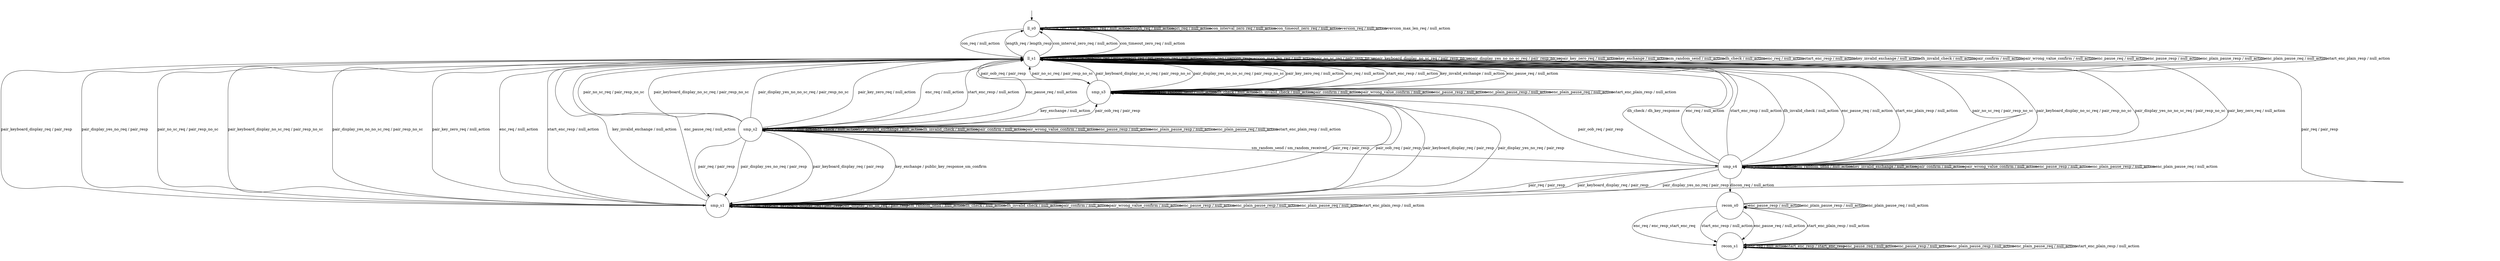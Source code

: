 digraph g {
__start0 [label="" shape="none"];

	ll_s0 [shape="circle" label="ll_s0"];
	ll_s1 [shape="circle" label="ll_s1"];
	smp_s1 [shape="circle" label="smp_s1"];
	smp_s2 [shape="circle" label="smp_s2"];
	smp_s3 [shape="circle" label="smp_s3"];
	smp_s4 [shape="circle" label="smp_s4"];
	recon_s0 [shape="circle" label="recon_s0"];
	recon_s1 [shape="circle" label="recon_s1"];

	ll_s0 -> ll_s0 [label="feature_req / null_action"];
	ll_s0 -> ll_s0 [label="mtu_req / null_action"];
	ll_s0 -> ll_s0 [label="length_req / null_action"];
	ll_s0 -> ll_s0 [label="pri_req / null_action"];
	ll_s0 -> ll_s1 [label="con_req / null_action"];
	ll_s0 -> ll_s0 [label="con_interval_zero_req / null_action"];
	ll_s0 -> ll_s0 [label="con_timeout_zero_req / null_action"];
	ll_s0 -> ll_s0 [label="version_req / null_action"];
	ll_s0 -> ll_s0 [label="version_max_len_req / null_action"];

	ll_s1 -> ll_s1 [label="feature_req / feature_resp"];
	ll_s1 -> ll_s1 [label="mtu_req / mtu_resp"];
	ll_s1 -> ll_s0 [label="length_req / length_resp"];
	ll_s1 -> ll_s1 [label="pri_req / pri_resp"];
	ll_s1 -> ll_s1 [label="con_req / null_action"];
	ll_s1 -> ll_s0 [label="con_interval_zero_req / null_action"];
	ll_s1 -> ll_s0 [label="con_timeout_zero_req / null_action"];
	ll_s1 -> ll_s1 [label="version_req / version_resp"];
	ll_s1 -> ll_s1 [label="version_max_len_req / null_action"];
	ll_s1 -> smp_s1 [label="pair_req / pair_resp"];
	ll_s1 -> smp_s1 [label="pair_keyboard_display_req / pair_resp"];
	ll_s1 -> smp_s1 [label="pair_display_yes_no_req / pair_resp"];
	ll_s1 -> smp_s3 [label="pair_oob_req / pair_resp"];
	ll_s1 -> ll_s1 [label="pair_no_sc_req / pair_resp_no_sc"];
	ll_s1 -> ll_s1 [label="pair_keyboard_display_no_sc_req / pair_resp_no_sc"];
	ll_s1 -> ll_s1 [label="pair_display_yes_no_no_sc_req / pair_resp_no_sc"];
	ll_s1 -> ll_s1 [label="pair_key_zero_req / null_action"];
	ll_s1 -> ll_s1 [label="key_exchange / null_action"];
	ll_s1 -> ll_s1 [label="sm_random_send / null_action"];
	ll_s1 -> ll_s1 [label="dh_check / null_action"];
	ll_s1 -> ll_s1 [label="enc_req / null_action"];
	ll_s1 -> ll_s1 [label="start_enc_resp / null_action"];
	ll_s1 -> ll_s1 [label="key_invalid_exchange / null_action"];
	ll_s1 -> ll_s1 [label="dh_invalid_check / null_action"];
	ll_s1 -> ll_s1 [label="pair_confirm / null_action"];
	ll_s1 -> ll_s1 [label="pair_wrong_value_confirm / null_action"];
	ll_s1 -> ll_s1 [label="enc_pause_req / null_action"];
	ll_s1 -> ll_s1 [label="enc_pause_resp / null_action"];
	ll_s1 -> ll_s1 [label="enc_plain_pause_resp / null_action"];
	ll_s1 -> ll_s1 [label="enc_plain_pause_req / null_action"];
	ll_s1 -> ll_s1 [label="start_enc_plain_resp / null_action"];

	smp_s1 -> smp_s1 [label="pair_req / pair_resp"];
	smp_s1 -> smp_s1 [label="pair_keyboard_display_req / pair_resp"];
	smp_s1 -> smp_s1 [label="pair_display_yes_no_req / pair_resp"];
	smp_s1 -> smp_s3 [label="pair_oob_req / pair_resp"];
	smp_s1 -> ll_s1 [label="pair_no_sc_req / pair_resp_no_sc"];
	smp_s1 -> ll_s1 [label="pair_keyboard_display_no_sc_req / pair_resp_no_sc"];
	smp_s1 -> ll_s1 [label="pair_display_yes_no_no_sc_req / pair_resp_no_sc"];
	smp_s1 -> ll_s1 [label="pair_key_zero_req / null_action"];
	smp_s1 -> smp_s2 [label="key_exchange / public_key_response_sm_confirm"];
	smp_s1 -> smp_s1 [label="sm_random_send / null_action"];
	smp_s1 -> smp_s1 [label="dh_check / null_action"];
	smp_s1 -> ll_s1 [label="enc_req / null_action"];
	smp_s1 -> ll_s1 [label="start_enc_resp / null_action"];
	smp_s1 -> ll_s1 [label="key_invalid_exchange / null_action"];
	smp_s1 -> smp_s1 [label="dh_invalid_check / null_action"];
	smp_s1 -> smp_s1 [label="pair_confirm / null_action"];
	smp_s1 -> smp_s1 [label="pair_wrong_value_confirm / null_action"];
	smp_s1 -> ll_s1 [label="enc_pause_req / null_action"];
	smp_s1 -> smp_s1 [label="enc_pause_resp / null_action"];
	smp_s1 -> smp_s1 [label="enc_plain_pause_resp / null_action"];
	smp_s1 -> smp_s1 [label="enc_plain_pause_req / null_action"];
	smp_s1 -> smp_s1 [label="start_enc_plain_resp / null_action"];

	smp_s2 -> smp_s1 [label="pair_req / pair_resp"];
	smp_s2 -> smp_s1 [label="pair_keyboard_display_req / pair_resp"];
	smp_s2 -> smp_s1 [label="pair_display_yes_no_req / pair_resp"];
	smp_s2 -> smp_s3 [label="pair_oob_req / pair_resp"];
	smp_s2 -> ll_s1 [label="pair_no_sc_req / pair_resp_no_sc"];
	smp_s2 -> ll_s1 [label="pair_keyboard_display_no_sc_req / pair_resp_no_sc"];
	smp_s2 -> ll_s1 [label="pair_display_yes_no_no_sc_req / pair_resp_no_sc"];
	smp_s2 -> ll_s1 [label="pair_key_zero_req / null_action"];
	smp_s2 -> smp_s2 [label="key_exchange / null_action"];
	smp_s2 -> smp_s4 [label="sm_random_send / sm_random_received"];
	smp_s2 -> smp_s2 [label="dh_check / null_action"];
	smp_s2 -> ll_s1 [label="enc_req / null_action"];
	smp_s2 -> ll_s1 [label="start_enc_resp / null_action"];
	smp_s2 -> smp_s2 [label="key_invalid_exchange / null_action"];
	smp_s2 -> smp_s2 [label="dh_invalid_check / null_action"];
	smp_s2 -> smp_s2 [label="pair_confirm / null_action"];
	smp_s2 -> smp_s2 [label="pair_wrong_value_confirm / null_action"];
	smp_s2 -> ll_s1 [label="enc_pause_req / null_action"];
	smp_s2 -> smp_s2 [label="enc_pause_resp / null_action"];
	smp_s2 -> smp_s2 [label="enc_plain_pause_resp / null_action"];
	smp_s2 -> smp_s2 [label="enc_plain_pause_req / null_action"];
	smp_s2 -> smp_s2 [label="start_enc_plain_resp / null_action"];

	smp_s3 -> smp_s1 [label="pair_req / pair_resp"];
	smp_s3 -> smp_s1 [label="pair_keyboard_display_req / pair_resp"];
	smp_s3 -> smp_s1 [label="pair_display_yes_no_req / pair_resp"];
	smp_s3 -> smp_s3 [label="pair_oob_req / pair_resp"];
	smp_s3 -> ll_s1 [label="pair_no_sc_req / pair_resp_no_sc"];
	smp_s3 -> ll_s1 [label="pair_keyboard_display_no_sc_req / pair_resp_no_sc"];
	smp_s3 -> ll_s1 [label="pair_display_yes_no_no_sc_req / pair_resp_no_sc"];
	smp_s3 -> ll_s1 [label="pair_key_zero_req / null_action"];
	smp_s3 -> smp_s2 [label="key_exchange / null_action"];
	smp_s3 -> smp_s3 [label="sm_random_send / null_action"];
	smp_s3 -> smp_s3 [label="dh_check / null_action"];
	smp_s3 -> ll_s1 [label="enc_req / null_action"];
	smp_s3 -> ll_s1 [label="start_enc_resp / null_action"];
	smp_s3 -> ll_s1 [label="key_invalid_exchange / null_action"];
	smp_s3 -> smp_s3 [label="dh_invalid_check / null_action"];
	smp_s3 -> smp_s3 [label="pair_confirm / null_action"];
	smp_s3 -> smp_s3 [label="pair_wrong_value_confirm / null_action"];
	smp_s3 -> ll_s1 [label="enc_pause_req / null_action"];
	smp_s3 -> smp_s3 [label="enc_pause_resp / null_action"];
	smp_s3 -> smp_s3 [label="enc_plain_pause_resp / null_action"];
	smp_s3 -> smp_s3 [label="enc_plain_pause_req / null_action"];
	smp_s3 -> smp_s3 [label="start_enc_plain_resp / null_action"];

	smp_s4 -> smp_s1 [label="pair_req / pair_resp"];
	smp_s4 -> smp_s1 [label="pair_keyboard_display_req / pair_resp"];
	smp_s4 -> smp_s1 [label="pair_display_yes_no_req / pair_resp"];
	smp_s4 -> smp_s3 [label="pair_oob_req / pair_resp"];
	smp_s4 -> ll_s1 [label="pair_no_sc_req / pair_resp_no_sc"];
	smp_s4 -> ll_s1 [label="pair_keyboard_display_no_sc_req / pair_resp_no_sc"];
	smp_s4 -> ll_s1 [label="pair_display_yes_no_no_sc_req / pair_resp_no_sc"];
	smp_s4 -> ll_s1 [label="pair_key_zero_req / null_action"];
	smp_s4 -> smp_s4 [label="key_exchange / null_action"];
	smp_s4 -> smp_s4 [label="sm_random_send / null_action"];
	smp_s4 -> ll_s1 [label="dh_check / dh_key_response"];
	smp_s4 -> ll_s1 [label="enc_req / null_action"];
	smp_s4 -> ll_s1 [label="start_enc_resp / null_action"];
	smp_s4 -> smp_s4 [label="key_invalid_exchange / null_action"];
	smp_s4 -> ll_s1 [label="dh_invalid_check / null_action"];
	smp_s4 -> smp_s4 [label="pair_confirm / null_action"];
	smp_s4 -> smp_s4 [label="pair_wrong_value_confirm / null_action"];
	smp_s4 -> ll_s1 [label="enc_pause_req / null_action"];
	smp_s4 -> smp_s4 [label="enc_pause_resp / null_action"];
	smp_s4 -> smp_s4 [label="enc_plain_pause_resp / null_action"];
	smp_s4 -> smp_s4 [label="enc_plain_pause_req / null_action"];
	smp_s4 -> ll_s1 [label="start_enc_plain_resp / null_action"];
	smp_s4 -> recon_s0 [label="discon_req / null_action"];

	recon_s0 -> recon_s1 [label="enc_req / enc_resp_start_enc_req"];
	recon_s0 -> recon_s1 [label="start_enc_resp / null_action"];
	recon_s0 -> recon_s1 [label="enc_pause_req / null_action"];
	recon_s0 -> recon_s0 [label="enc_pause_resp / null_action"];
	recon_s0 -> recon_s0 [label="enc_plain_pause_resp / null_action"];
	recon_s0 -> recon_s0 [label="enc_plain_pause_req / null_action"];
	recon_s0 -> recon_s1 [label="start_enc_plain_resp / null_action"];

	recon_s1 -> recon_s1 [label="enc_req / null_action"];
	recon_s1 -> recon_s1 [label="start_enc_resp / start_enc_resp"];
	recon_s1 -> recon_s1 [label="enc_pause_req / null_action"];
	recon_s1 -> recon_s1 [label="enc_pause_resp / null_action"];
	recon_s1 -> recon_s1 [label="enc_plain_pause_resp / null_action"];
	recon_s1 -> recon_s1 [label="enc_plain_pause_req / null_action"];
	recon_s1 -> recon_s1 [label="start_enc_plain_resp / null_action"];

__start0 -> ll_s0;
}

